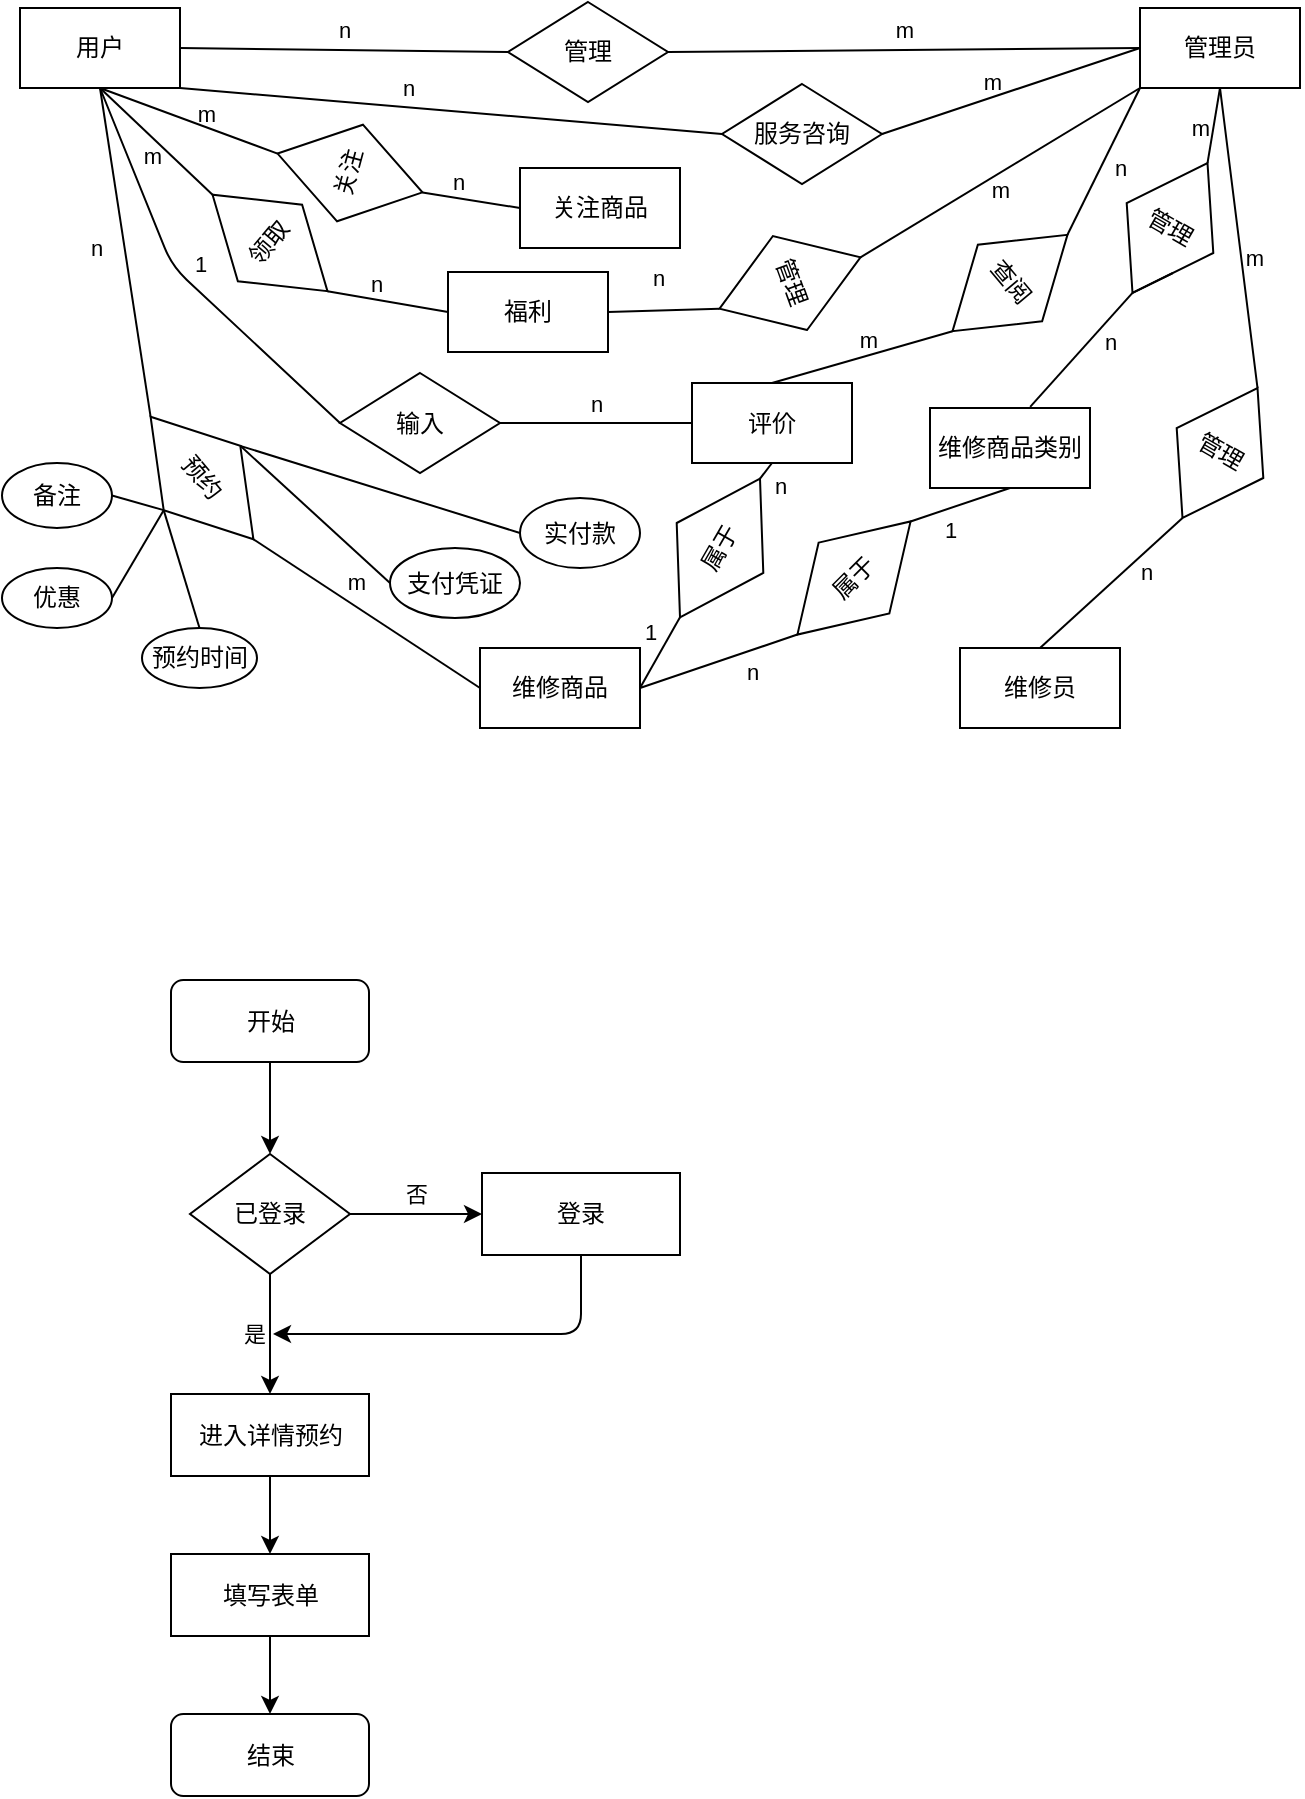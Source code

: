 <mxfile>
    <diagram id="vnfWHbfE4DmCyd6g4VCD" name="第 1 页">
        <mxGraphModel dx="907" dy="534" grid="0" gridSize="10" guides="1" tooltips="1" connect="1" arrows="1" fold="1" page="1" pageScale="1" pageWidth="827" pageHeight="1169" background="#ffffff" math="0" shadow="0">
            <root>
                <mxCell id="0"/>
                <mxCell id="1" parent="0"/>
                <mxCell id="3" value="&lt;font color=&quot;#000000&quot;&gt;用户&lt;/font&gt;" style="rounded=0;whiteSpace=wrap;html=1;strokeColor=#000000;fillColor=none;" parent="1" vertex="1">
                    <mxGeometry x="50" y="120" width="80" height="40" as="geometry"/>
                </mxCell>
                <mxCell id="21" value="m" style="edgeStyle=none;html=1;exitX=0.5;exitY=1;exitDx=0;exitDy=0;entryX=0;entryY=0.5;entryDx=0;entryDy=0;labelBackgroundColor=none;strokeColor=#000000;fontColor=#000000;endArrow=none;endFill=0;fillColor=none;" parent="1" source="4" target="14" edge="1">
                    <mxGeometry x="0.124" y="-7" relative="1" as="geometry">
                        <mxPoint as="offset"/>
                    </mxGeometry>
                </mxCell>
                <mxCell id="31" value="m" style="edgeStyle=none;html=1;exitX=0;exitY=0.5;exitDx=0;exitDy=0;entryX=1;entryY=0.5;entryDx=0;entryDy=0;labelBackgroundColor=none;strokeColor=#000000;fontColor=#000000;endArrow=none;endFill=0;fillColor=none;" parent="1" source="4" target="33" edge="1">
                    <mxGeometry x="0.111" y="-7" relative="1" as="geometry">
                        <mxPoint x="360" y="220" as="targetPoint"/>
                        <mxPoint as="offset"/>
                    </mxGeometry>
                </mxCell>
                <mxCell id="71" value="n" style="edgeStyle=none;html=1;exitX=0;exitY=1;exitDx=0;exitDy=0;entryX=0;entryY=0.5;entryDx=0;entryDy=0;labelBackgroundColor=none;strokeColor=#000000;fontColor=#000000;endArrow=none;endFill=0;fillColor=none;" parent="1" source="4" target="69" edge="1">
                    <mxGeometry x="-0.016" y="9" relative="1" as="geometry">
                        <mxPoint as="offset"/>
                    </mxGeometry>
                </mxCell>
                <mxCell id="4" value="&lt;font color=&quot;#000000&quot;&gt;管理员&lt;/font&gt;" style="rounded=0;whiteSpace=wrap;html=1;strokeColor=#000000;fillColor=none;" parent="1" vertex="1">
                    <mxGeometry x="610" y="120" width="80" height="40" as="geometry"/>
                </mxCell>
                <mxCell id="6" value="&lt;font color=&quot;#000000&quot;&gt;维修商品&lt;/font&gt;" style="rounded=0;whiteSpace=wrap;html=1;strokeColor=#000000;fillColor=none;" parent="1" vertex="1">
                    <mxGeometry x="280" y="440" width="80" height="40" as="geometry"/>
                </mxCell>
                <mxCell id="7" value="&lt;font color=&quot;#000000&quot;&gt;维修员&lt;/font&gt;" style="rounded=0;whiteSpace=wrap;html=1;strokeColor=#000000;fillColor=none;" parent="1" vertex="1">
                    <mxGeometry x="520" y="440" width="80" height="40" as="geometry"/>
                </mxCell>
                <mxCell id="8" value="&lt;font color=&quot;#000000&quot;&gt;评价&lt;/font&gt;" style="rounded=0;whiteSpace=wrap;html=1;strokeColor=#000000;fillColor=none;" parent="1" vertex="1">
                    <mxGeometry x="386" y="307.5" width="80" height="40" as="geometry"/>
                </mxCell>
                <mxCell id="38" value="1" style="edgeStyle=none;html=1;exitX=0.5;exitY=1;exitDx=0;exitDy=0;entryX=1;entryY=0.5;entryDx=0;entryDy=0;labelBackgroundColor=none;strokeColor=#000000;fontColor=#000000;endArrow=none;endFill=0;fillColor=none;" parent="1" source="10" target="37" edge="1">
                    <mxGeometry x="0.333" y="10" relative="1" as="geometry">
                        <mxPoint as="offset"/>
                    </mxGeometry>
                </mxCell>
                <mxCell id="10" value="&lt;font color=&quot;#000000&quot;&gt;维修商品类别&lt;/font&gt;" style="rounded=0;whiteSpace=wrap;html=1;strokeColor=#000000;fillColor=none;" parent="1" vertex="1">
                    <mxGeometry x="505" y="320" width="80" height="40" as="geometry"/>
                </mxCell>
                <mxCell id="11" value="&lt;font color=&quot;#000000&quot;&gt;关注商品&lt;/font&gt;" style="rounded=0;whiteSpace=wrap;html=1;strokeColor=#000000;fillColor=none;" parent="1" vertex="1">
                    <mxGeometry x="300" y="200" width="80" height="40" as="geometry"/>
                </mxCell>
                <mxCell id="12" value="&lt;font color=&quot;#000000&quot;&gt;福利&lt;/font&gt;" style="rounded=0;whiteSpace=wrap;html=1;strokeColor=#000000;fillColor=none;" parent="1" vertex="1">
                    <mxGeometry x="264" y="252" width="80" height="40" as="geometry"/>
                </mxCell>
                <mxCell id="20" value="n" style="edgeStyle=none;html=1;exitX=0;exitY=0.5;exitDx=0;exitDy=0;entryX=1;entryY=0.5;entryDx=0;entryDy=0;labelBackgroundColor=none;strokeColor=#000000;fontColor=#000000;fillColor=none;endArrow=none;endFill=0;" parent="1" source="13" target="3" edge="1">
                    <mxGeometry y="-10" relative="1" as="geometry">
                        <mxPoint as="offset"/>
                    </mxGeometry>
                </mxCell>
                <mxCell id="13" value="管理" style="rhombus;whiteSpace=wrap;html=1;strokeColor=#000000;fontColor=#000000;fillColor=none;" parent="1" vertex="1">
                    <mxGeometry x="294" y="117" width="80" height="50" as="geometry"/>
                </mxCell>
                <mxCell id="22" value="n" style="edgeStyle=none;html=1;exitX=1;exitY=0.5;exitDx=0;exitDy=0;entryX=0.626;entryY=-0.014;entryDx=0;entryDy=0;labelBackgroundColor=none;strokeColor=#000000;fontColor=#000000;endArrow=none;endFill=0;fillColor=none;entryPerimeter=0;" parent="1" source="14" target="10" edge="1">
                    <mxGeometry x="-0.333" y="8" relative="1" as="geometry">
                        <mxPoint as="offset"/>
                    </mxGeometry>
                </mxCell>
                <mxCell id="14" value="管理" style="rhombus;whiteSpace=wrap;html=1;strokeColor=#000000;fontColor=#000000;fillColor=none;rotation=30;direction=south;" parent="1" vertex="1">
                    <mxGeometry x="600" y="192.5" width="50" height="75" as="geometry"/>
                </mxCell>
                <mxCell id="18" value="m" style="endArrow=none;html=1;strokeColor=#000000;fontColor=#000000;entryX=1;entryY=0.5;entryDx=0;entryDy=0;exitX=0;exitY=0.5;exitDx=0;exitDy=0;labelBackgroundColor=none;" parent="1" source="4" target="13" edge="1">
                    <mxGeometry y="-10" width="50" height="50" relative="1" as="geometry">
                        <mxPoint x="460" y="300" as="sourcePoint"/>
                        <mxPoint x="510" y="250" as="targetPoint"/>
                        <mxPoint as="offset"/>
                    </mxGeometry>
                </mxCell>
                <mxCell id="34" value="n" style="edgeStyle=none;html=1;exitX=0;exitY=0.5;exitDx=0;exitDy=0;entryX=1;entryY=1;entryDx=0;entryDy=0;labelBackgroundColor=none;strokeColor=#000000;fontColor=#000000;endArrow=none;endFill=0;fillColor=none;" parent="1" source="33" target="3" edge="1">
                    <mxGeometry x="0.153" y="-10" relative="1" as="geometry">
                        <mxPoint x="-1" as="offset"/>
                    </mxGeometry>
                </mxCell>
                <mxCell id="33" value="服务咨询" style="rhombus;whiteSpace=wrap;html=1;strokeColor=#000000;fontColor=#000000;fillColor=none;" parent="1" vertex="1">
                    <mxGeometry x="401" y="158" width="80" height="50" as="geometry"/>
                </mxCell>
                <mxCell id="39" value="n" style="edgeStyle=none;html=1;exitX=0;exitY=0.5;exitDx=0;exitDy=0;entryX=1;entryY=0.5;entryDx=0;entryDy=0;labelBackgroundColor=none;strokeColor=#000000;fontColor=#000000;endArrow=none;endFill=0;fillColor=none;" parent="1" source="37" target="6" edge="1">
                    <mxGeometry x="-0.333" y="10" relative="1" as="geometry">
                        <mxPoint as="offset"/>
                    </mxGeometry>
                </mxCell>
                <mxCell id="37" value="属于" style="rhombus;whiteSpace=wrap;html=1;strokeColor=#000000;fontColor=#000000;fillColor=none;rotation=-45;direction=east;" parent="1" vertex="1">
                    <mxGeometry x="427" y="380" width="80" height="50" as="geometry"/>
                </mxCell>
                <mxCell id="41" value="m" style="edgeStyle=none;html=1;exitX=1;exitY=0.5;exitDx=0;exitDy=0;entryX=0;entryY=0.5;entryDx=0;entryDy=0;labelBackgroundColor=none;strokeColor=#000000;fontColor=#000000;endArrow=none;endFill=0;fillColor=none;" parent="1" source="40" target="6" edge="1">
                    <mxGeometry x="-0.195" y="10" relative="1" as="geometry">
                        <mxPoint as="offset"/>
                    </mxGeometry>
                </mxCell>
                <mxCell id="42" value="n" style="edgeStyle=none;html=1;exitX=0;exitY=0.5;exitDx=0;exitDy=0;labelBackgroundColor=none;strokeColor=#000000;fontColor=#000000;endArrow=none;endFill=0;fillColor=none;entryX=0.5;entryY=1;entryDx=0;entryDy=0;" parent="1" source="40" target="3" edge="1">
                    <mxGeometry x="0.06" y="14" relative="1" as="geometry">
                        <mxPoint x="90" y="160" as="targetPoint"/>
                        <mxPoint as="offset"/>
                    </mxGeometry>
                </mxCell>
                <mxCell id="77" style="edgeStyle=none;html=1;exitX=0.5;exitY=1;exitDx=0;exitDy=0;entryX=0.5;entryY=0;entryDx=0;entryDy=0;labelBackgroundColor=none;strokeColor=#000000;fontColor=#000000;endArrow=none;endFill=0;fillColor=none;" parent="1" source="40" target="76" edge="1">
                    <mxGeometry relative="1" as="geometry"/>
                </mxCell>
                <mxCell id="79" style="edgeStyle=none;html=1;exitX=0.5;exitY=0;exitDx=0;exitDy=0;entryX=0;entryY=0.5;entryDx=0;entryDy=0;labelBackgroundColor=none;strokeColor=#000000;fontColor=#000000;endArrow=none;endFill=0;fillColor=none;" parent="1" source="40" target="78" edge="1">
                    <mxGeometry relative="1" as="geometry"/>
                </mxCell>
                <mxCell id="85" style="edgeStyle=none;html=1;exitX=0.5;exitY=0;exitDx=0;exitDy=0;entryX=0;entryY=0.5;entryDx=0;entryDy=0;labelBackgroundColor=none;strokeColor=#000000;fontColor=#000000;endArrow=none;endFill=0;fillColor=none;" parent="1" source="40" target="84" edge="1">
                    <mxGeometry relative="1" as="geometry"/>
                </mxCell>
                <mxCell id="40" value="预约" style="rhombus;whiteSpace=wrap;html=1;strokeColor=#000000;fontColor=#000000;fillColor=none;rotation=50;" parent="1" vertex="1">
                    <mxGeometry x="101" y="330" width="80" height="50" as="geometry"/>
                </mxCell>
                <mxCell id="43" value="m" style="edgeStyle=none;html=1;exitX=0.5;exitY=1;exitDx=0;exitDy=0;entryX=0;entryY=0.5;entryDx=0;entryDy=0;labelBackgroundColor=none;strokeColor=#000000;fontColor=#000000;endArrow=none;endFill=0;fillColor=none;" parent="1" source="4" target="45" edge="1">
                    <mxGeometry x="0.146" y="6" relative="1" as="geometry">
                        <mxPoint x="680.001" y="299.996" as="sourcePoint"/>
                        <mxPoint as="offset"/>
                    </mxGeometry>
                </mxCell>
                <mxCell id="44" value="n" style="edgeStyle=none;html=1;exitX=1;exitY=0.5;exitDx=0;exitDy=0;entryX=0.5;entryY=0;entryDx=0;entryDy=0;labelBackgroundColor=none;strokeColor=#000000;fontColor=#000000;endArrow=none;endFill=0;fillColor=none;" parent="1" source="45" target="7" edge="1">
                    <mxGeometry x="-0.333" y="8" relative="1" as="geometry">
                        <mxPoint x="620.001" y="439.996" as="targetPoint"/>
                        <mxPoint as="offset"/>
                    </mxGeometry>
                </mxCell>
                <mxCell id="45" value="管理" style="rhombus;whiteSpace=wrap;html=1;strokeColor=#000000;fontColor=#000000;fillColor=none;rotation=30;direction=south;" parent="1" vertex="1">
                    <mxGeometry x="625.001" y="304.996" width="50" height="75" as="geometry"/>
                </mxCell>
                <mxCell id="46" value="m" style="edgeStyle=none;html=1;entryX=0;entryY=0.5;entryDx=0;entryDy=0;labelBackgroundColor=none;strokeColor=#000000;fontColor=#000000;endArrow=none;endFill=0;fillColor=none;exitX=0.5;exitY=1;exitDx=0;exitDy=0;" parent="1" source="3" target="48" edge="1">
                    <mxGeometry x="0.146" y="6" relative="1" as="geometry">
                        <mxPoint x="50" y="160" as="sourcePoint"/>
                        <mxPoint as="offset"/>
                    </mxGeometry>
                </mxCell>
                <mxCell id="47" value="n" style="edgeStyle=none;html=1;exitX=1;exitY=0.5;exitDx=0;exitDy=0;entryX=0;entryY=0.5;entryDx=0;entryDy=0;labelBackgroundColor=none;strokeColor=#000000;fontColor=#000000;endArrow=none;endFill=0;fillColor=none;" parent="1" source="48" target="11" edge="1">
                    <mxGeometry x="-0.333" y="8" relative="1" as="geometry">
                        <mxPoint x="185.401" y="544.976" as="targetPoint"/>
                        <mxPoint as="offset"/>
                    </mxGeometry>
                </mxCell>
                <mxCell id="48" value="关注" style="rhombus;whiteSpace=wrap;html=1;strokeColor=#000000;fontColor=#000000;fillColor=none;rotation=-75;direction=south;" parent="1" vertex="1">
                    <mxGeometry x="190.001" y="164.996" width="50" height="75" as="geometry"/>
                </mxCell>
                <mxCell id="52" value="1" style="edgeStyle=none;html=1;entryX=0;entryY=0.5;entryDx=0;entryDy=0;labelBackgroundColor=none;strokeColor=#000000;fontColor=#000000;endArrow=none;endFill=0;fillColor=none;exitX=1;exitY=0.5;exitDx=0;exitDy=0;" parent="1" source="6" target="54" edge="1">
                    <mxGeometry x="0.333" y="10" relative="1" as="geometry">
                        <mxPoint x="440" y="410" as="sourcePoint"/>
                        <mxPoint as="offset"/>
                    </mxGeometry>
                </mxCell>
                <mxCell id="53" value="n" style="edgeStyle=none;html=1;exitX=0.5;exitY=1;exitDx=0;exitDy=0;labelBackgroundColor=none;strokeColor=#000000;fontColor=#000000;endArrow=none;endFill=0;fillColor=none;entryX=1;entryY=0.5;entryDx=0;entryDy=0;" parent="1" source="8" target="54" edge="1">
                    <mxGeometry x="0.298" y="10" relative="1" as="geometry">
                        <mxPoint x="193" y="520" as="targetPoint"/>
                        <mxPoint as="offset"/>
                    </mxGeometry>
                </mxCell>
                <mxCell id="54" value="属于" style="rhombus;whiteSpace=wrap;html=1;strokeColor=#000000;fontColor=#000000;fillColor=none;rotation=-60;direction=east;" parent="1" vertex="1">
                    <mxGeometry x="359.998" y="365.001" width="80" height="50" as="geometry"/>
                </mxCell>
                <mxCell id="57" value="n" style="edgeStyle=none;html=1;exitX=1;exitY=0.5;exitDx=0;exitDy=0;entryX=0;entryY=0.5;entryDx=0;entryDy=0;labelBackgroundColor=none;strokeColor=#000000;fontColor=#000000;endArrow=none;endFill=0;fillColor=none;" parent="1" source="56" target="12" edge="1">
                    <mxGeometry x="-0.226" y="8" relative="1" as="geometry">
                        <mxPoint as="offset"/>
                    </mxGeometry>
                </mxCell>
                <mxCell id="58" value="m" style="edgeStyle=none;html=1;exitX=0;exitY=0.5;exitDx=0;exitDy=0;labelBackgroundColor=none;strokeColor=#000000;fontColor=#000000;endArrow=none;endFill=0;fillColor=none;entryX=0.5;entryY=1;entryDx=0;entryDy=0;" parent="1" source="56" target="3" edge="1">
                    <mxGeometry x="-0.084" y="7" relative="1" as="geometry">
                        <mxPoint x="50" y="160" as="targetPoint"/>
                        <mxPoint as="offset"/>
                    </mxGeometry>
                </mxCell>
                <mxCell id="56" value="领取" style="rhombus;whiteSpace=wrap;html=1;strokeColor=#000000;fontColor=#000000;fillColor=none;rotation=-50;direction=south;" parent="1" vertex="1">
                    <mxGeometry x="150.001" y="199.996" width="50" height="75" as="geometry"/>
                </mxCell>
                <mxCell id="62" style="edgeStyle=none;html=1;exitX=1;exitY=0.5;exitDx=0;exitDy=0;entryX=1;entryY=0;entryDx=0;entryDy=0;labelBackgroundColor=none;strokeColor=#000000;fontColor=#000000;endArrow=none;endFill=0;fillColor=none;" parent="1" source="14" target="14" edge="1">
                    <mxGeometry relative="1" as="geometry"/>
                </mxCell>
                <mxCell id="70" value="m" style="edgeStyle=none;html=1;exitX=1;exitY=0.5;exitDx=0;exitDy=0;entryX=0.5;entryY=0;entryDx=0;entryDy=0;labelBackgroundColor=none;strokeColor=#000000;fontColor=#000000;endArrow=none;endFill=0;fillColor=none;" parent="1" source="69" target="8" edge="1">
                    <mxGeometry x="-0.117" y="-7" relative="1" as="geometry">
                        <mxPoint as="offset"/>
                    </mxGeometry>
                </mxCell>
                <mxCell id="69" value="查阅" style="rhombus;whiteSpace=wrap;html=1;strokeColor=#000000;fontColor=#000000;fillColor=none;rotation=50;direction=south;" parent="1" vertex="1">
                    <mxGeometry x="519.999" y="219.998" width="50" height="75" as="geometry"/>
                </mxCell>
                <mxCell id="74" value="n" style="edgeStyle=none;html=1;exitX=1;exitY=0.5;exitDx=0;exitDy=0;entryX=1;entryY=0.5;entryDx=0;entryDy=0;labelBackgroundColor=none;strokeColor=#000000;fontColor=#000000;endArrow=none;endFill=0;fillColor=none;" parent="1" source="73" target="12" edge="1">
                    <mxGeometry x="0.078" y="-16" relative="1" as="geometry">
                        <mxPoint as="offset"/>
                    </mxGeometry>
                </mxCell>
                <mxCell id="75" value="m" style="edgeStyle=none;html=1;exitX=0;exitY=0.5;exitDx=0;exitDy=0;entryX=0;entryY=1;entryDx=0;entryDy=0;labelBackgroundColor=none;strokeColor=#000000;fontColor=#000000;endArrow=none;endFill=0;fillColor=none;" parent="1" source="73" target="4" edge="1">
                    <mxGeometry x="-0.05" y="-6" relative="1" as="geometry">
                        <mxPoint y="1" as="offset"/>
                    </mxGeometry>
                </mxCell>
                <mxCell id="73" value="管理" style="rhombus;whiteSpace=wrap;html=1;strokeColor=#000000;fontColor=#000000;fillColor=none;rotation=70;direction=south;" parent="1" vertex="1">
                    <mxGeometry x="409.999" y="219.998" width="50" height="75" as="geometry"/>
                </mxCell>
                <mxCell id="76" value="预约时间" style="ellipse;whiteSpace=wrap;html=1;labelBackgroundColor=none;strokeColor=#000000;fontColor=#000000;fillColor=none;" parent="1" vertex="1">
                    <mxGeometry x="111" y="430" width="57.5" height="30" as="geometry"/>
                </mxCell>
                <mxCell id="78" value="实付款" style="ellipse;whiteSpace=wrap;html=1;labelBackgroundColor=none;strokeColor=#000000;fontColor=#000000;fillColor=none;" parent="1" vertex="1">
                    <mxGeometry x="300" y="365" width="60" height="35" as="geometry"/>
                </mxCell>
                <mxCell id="82" style="edgeStyle=none;html=1;exitX=1;exitY=0.5;exitDx=0;exitDy=0;entryX=0.5;entryY=1;entryDx=0;entryDy=0;labelBackgroundColor=none;strokeColor=#000000;fontColor=#000000;endArrow=none;endFill=0;fillColor=none;" parent="1" source="80" target="40" edge="1">
                    <mxGeometry relative="1" as="geometry"/>
                </mxCell>
                <mxCell id="80" value="优惠" style="ellipse;whiteSpace=wrap;html=1;labelBackgroundColor=none;strokeColor=#000000;fontColor=#000000;fillColor=none;" parent="1" vertex="1">
                    <mxGeometry x="41" y="400" width="55" height="30" as="geometry"/>
                </mxCell>
                <mxCell id="83" style="edgeStyle=none;html=1;exitX=1;exitY=0.5;exitDx=0;exitDy=0;entryX=0.5;entryY=1;entryDx=0;entryDy=0;labelBackgroundColor=none;strokeColor=#000000;fontColor=#000000;endArrow=none;endFill=0;fillColor=none;" parent="1" source="81" target="40" edge="1">
                    <mxGeometry relative="1" as="geometry"/>
                </mxCell>
                <mxCell id="81" value="备注" style="ellipse;whiteSpace=wrap;html=1;labelBackgroundColor=none;strokeColor=#000000;fontColor=#000000;fillColor=none;" parent="1" vertex="1">
                    <mxGeometry x="41" y="347.5" width="55" height="32.5" as="geometry"/>
                </mxCell>
                <mxCell id="84" value="支付凭证" style="ellipse;whiteSpace=wrap;html=1;labelBackgroundColor=none;strokeColor=#000000;fontColor=#000000;fillColor=none;" parent="1" vertex="1">
                    <mxGeometry x="235" y="390" width="65" height="35" as="geometry"/>
                </mxCell>
                <mxCell id="89" value="1" style="edgeStyle=none;html=1;exitX=0;exitY=0.5;exitDx=0;exitDy=0;entryX=0.5;entryY=1;entryDx=0;entryDy=0;labelBackgroundColor=none;strokeColor=#000000;fontColor=#000000;fillColor=none;endArrow=none;endFill=0;" parent="1" source="90" target="3" edge="1">
                    <mxGeometry y="-10" relative="1" as="geometry">
                        <mxPoint x="46" y="357.5" as="targetPoint"/>
                        <Array as="points">
                            <mxPoint x="126" y="249"/>
                        </Array>
                        <mxPoint as="offset"/>
                    </mxGeometry>
                </mxCell>
                <mxCell id="90" value="输入" style="rhombus;whiteSpace=wrap;html=1;strokeColor=#000000;fontColor=#000000;fillColor=none;" parent="1" vertex="1">
                    <mxGeometry x="210" y="302.5" width="80" height="50" as="geometry"/>
                </mxCell>
                <mxCell id="91" value="n" style="endArrow=none;html=1;strokeColor=#000000;fontColor=#000000;entryX=1;entryY=0.5;entryDx=0;entryDy=0;labelBackgroundColor=none;exitX=0;exitY=0.5;exitDx=0;exitDy=0;" parent="1" source="8" target="90" edge="1">
                    <mxGeometry y="-10" width="50" height="50" relative="1" as="geometry">
                        <mxPoint x="418" y="337.5" as="sourcePoint"/>
                        <mxPoint x="426" y="467.5" as="targetPoint"/>
                        <mxPoint as="offset"/>
                    </mxGeometry>
                </mxCell>
                <mxCell id="96" style="edgeStyle=none;html=1;exitX=0.5;exitY=1;exitDx=0;exitDy=0;entryX=0.5;entryY=0;entryDx=0;entryDy=0;fontColor=#000000;strokeColor=#000000;" parent="1" source="92" target="98" edge="1">
                    <mxGeometry relative="1" as="geometry">
                        <mxPoint x="175" y="683" as="targetPoint"/>
                    </mxGeometry>
                </mxCell>
                <mxCell id="92" value="&lt;font color=&quot;#000000&quot;&gt;开始&lt;/font&gt;" style="rounded=1;whiteSpace=wrap;html=1;fillColor=none;strokeColor=#000000;" parent="1" vertex="1">
                    <mxGeometry x="125.5" y="606" width="99" height="41" as="geometry"/>
                </mxCell>
                <mxCell id="94" value="&lt;font color=&quot;#000000&quot;&gt;结束&lt;/font&gt;" style="rounded=1;whiteSpace=wrap;html=1;fillColor=none;strokeColor=#000000;" parent="1" vertex="1">
                    <mxGeometry x="125.5" y="973" width="99" height="41" as="geometry"/>
                </mxCell>
                <mxCell id="105" style="edgeStyle=none;html=1;exitX=0.5;exitY=1;exitDx=0;exitDy=0;entryX=0.5;entryY=0;entryDx=0;entryDy=0;labelBackgroundColor=none;strokeColor=#000000;fontColor=#000000;" parent="1" source="97" target="104" edge="1">
                    <mxGeometry relative="1" as="geometry"/>
                </mxCell>
                <mxCell id="97" value="&lt;font color=&quot;#000000&quot;&gt;进入详情预约&lt;/font&gt;" style="rounded=1;whiteSpace=wrap;html=1;fillColor=none;strokeColor=#000000;arcSize=0;" parent="1" vertex="1">
                    <mxGeometry x="125.5" y="813" width="99" height="41" as="geometry"/>
                </mxCell>
                <mxCell id="100" value="是" style="edgeStyle=none;html=1;exitX=0.5;exitY=1;exitDx=0;exitDy=0;entryX=0.5;entryY=0;entryDx=0;entryDy=0;labelBackgroundColor=none;strokeColor=#000000;fontColor=#000000;" parent="1" source="98" target="97" edge="1">
                    <mxGeometry y="-8" relative="1" as="geometry">
                        <mxPoint as="offset"/>
                    </mxGeometry>
                </mxCell>
                <mxCell id="102" value="否" style="edgeStyle=none;html=1;exitX=1;exitY=0.5;exitDx=0;exitDy=0;entryX=0;entryY=0.5;entryDx=0;entryDy=0;labelBackgroundColor=none;strokeColor=#000000;fontColor=#000000;" parent="1" source="98" target="101" edge="1">
                    <mxGeometry x="-0.045" y="10" relative="1" as="geometry">
                        <mxPoint x="1" as="offset"/>
                    </mxGeometry>
                </mxCell>
                <mxCell id="98" value="已登录" style="rhombus;whiteSpace=wrap;html=1;strokeColor=#000000;fontColor=#000000;fillColor=none;" parent="1" vertex="1">
                    <mxGeometry x="135" y="693" width="80" height="60" as="geometry"/>
                </mxCell>
                <mxCell id="103" style="edgeStyle=none;html=1;exitX=0.5;exitY=1;exitDx=0;exitDy=0;labelBackgroundColor=none;strokeColor=#000000;fontColor=#000000;" parent="1" source="101" edge="1">
                    <mxGeometry relative="1" as="geometry">
                        <mxPoint x="176.5" y="783" as="targetPoint"/>
                        <Array as="points">
                            <mxPoint x="330.5" y="783"/>
                        </Array>
                    </mxGeometry>
                </mxCell>
                <mxCell id="101" value="&lt;font color=&quot;#000000&quot;&gt;登录&lt;/font&gt;" style="rounded=1;whiteSpace=wrap;html=1;fillColor=none;strokeColor=#000000;arcSize=0;" parent="1" vertex="1">
                    <mxGeometry x="281" y="702.5" width="99" height="41" as="geometry"/>
                </mxCell>
                <mxCell id="106" style="edgeStyle=none;html=1;exitX=0.5;exitY=1;exitDx=0;exitDy=0;entryX=0.5;entryY=0;entryDx=0;entryDy=0;labelBackgroundColor=none;strokeColor=#000000;fontColor=#000000;" parent="1" source="104" target="94" edge="1">
                    <mxGeometry relative="1" as="geometry"/>
                </mxCell>
                <mxCell id="104" value="&lt;font color=&quot;#000000&quot;&gt;填写表单&lt;/font&gt;" style="rounded=1;whiteSpace=wrap;html=1;fillColor=none;strokeColor=#000000;arcSize=0;" parent="1" vertex="1">
                    <mxGeometry x="125.5" y="893" width="99" height="41" as="geometry"/>
                </mxCell>
            </root>
        </mxGraphModel>
    </diagram>
</mxfile>